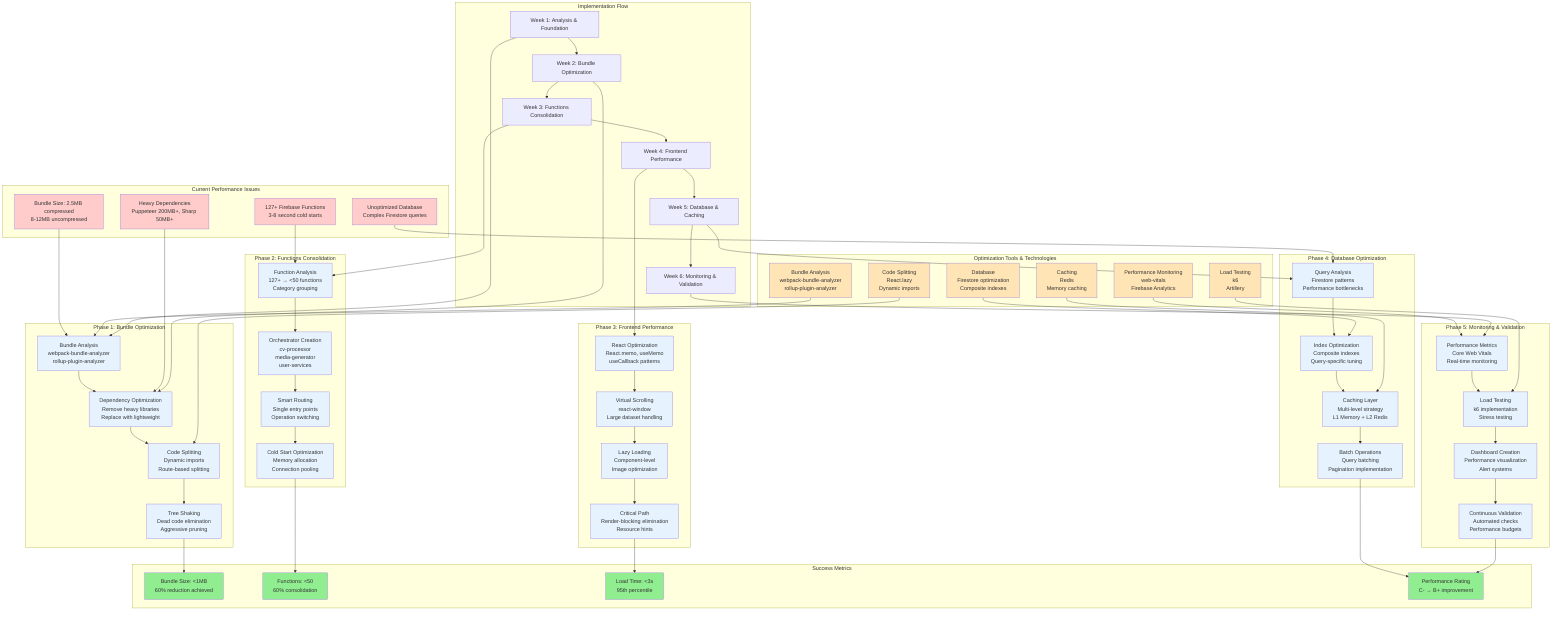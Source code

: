 graph TB
    subgraph "Current Performance Issues"
        CP1[Bundle Size: 2.5MB compressed<br/>8-12MB uncompressed]
        CP2[127+ Firebase Functions<br/>3-8 second cold starts]
        CP3[Heavy Dependencies<br/>Puppeteer 200MB+, Sharp 50MB+]
        CP4[Unoptimized Database<br/>Complex Firestore queries]
    end

    subgraph "Phase 1: Bundle Optimization"
        P1A[Bundle Analysis<br/>webpack-bundle-analyzer<br/>rollup-plugin-analyzer]
        P1B[Dependency Optimization<br/>Remove heavy libraries<br/>Replace with lightweight]
        P1C[Code Splitting<br/>Dynamic imports<br/>Route-based splitting]
        P1D[Tree Shaking<br/>Dead code elimination<br/>Aggressive pruning]
        
        P1A --> P1B
        P1B --> P1C
        P1C --> P1D
    end

    subgraph "Phase 2: Functions Consolidation"
        P2A[Function Analysis<br/>127+ → <50 functions<br/>Category grouping]
        P2B[Orchestrator Creation<br/>cv-processor<br/>media-generator<br/>user-services]
        P2C[Smart Routing<br/>Single entry points<br/>Operation switching]
        P2D[Cold Start Optimization<br/>Memory allocation<br/>Connection pooling]
        
        P2A --> P2B
        P2B --> P2C
        P2C --> P2D
    end

    subgraph "Phase 3: Frontend Performance"
        P3A[React Optimization<br/>React.memo, useMemo<br/>useCallback patterns]
        P3B[Virtual Scrolling<br/>react-window<br/>Large dataset handling]
        P3C[Lazy Loading<br/>Component-level<br/>Image optimization]
        P3D[Critical Path<br/>Render-blocking elimination<br/>Resource hints]
        
        P3A --> P3B
        P3B --> P3C
        P3C --> P3D
    end

    subgraph "Phase 4: Database Optimization"
        P4A[Query Analysis<br/>Firestore patterns<br/>Performance bottlenecks]
        P4B[Index Optimization<br/>Composite indexes<br/>Query-specific tuning]
        P4C[Caching Layer<br/>Multi-level strategy<br/>L1 Memory + L2 Redis]
        P4D[Batch Operations<br/>Query batching<br/>Pagination implementation]
        
        P4A --> P4B
        P4B --> P4C
        P4C --> P4D
    end

    subgraph "Phase 5: Monitoring & Validation"
        P5A[Performance Metrics<br/>Core Web Vitals<br/>Real-time monitoring]
        P5B[Load Testing<br/>k6 implementation<br/>Stress testing]
        P5C[Dashboard Creation<br/>Performance visualization<br/>Alert systems]
        P5D[Continuous Validation<br/>Automated checks<br/>Performance budgets]
        
        P5A --> P5B
        P5B --> P5C
        P5C --> P5D
    end

    subgraph "Success Metrics"
        SM1[Bundle Size: <1MB<br/>60% reduction achieved]
        SM2[Functions: <50<br/>60% consolidation]
        SM3[Load Time: <3s<br/>95th percentile]
        SM4[Performance Rating<br/>C- → B+ improvement]
    end

    subgraph "Optimization Tools & Technologies"
        T1[Bundle Analysis<br/>webpack-bundle-analyzer<br/>rollup-plugin-analyzer]
        T2[Code Splitting<br/>React.lazy<br/>Dynamic imports]
        T3[Performance Monitoring<br/>web-vitals<br/>Firebase Analytics]
        T4[Caching<br/>Redis<br/>Memory caching]
        T5[Load Testing<br/>k6<br/>Artillery]
        T6[Database<br/>Firestore optimization<br/>Composite indexes]
    end

    subgraph "Implementation Flow"
        IF1[Week 1: Analysis & Foundation]
        IF2[Week 2: Bundle Optimization]
        IF3[Week 3: Functions Consolidation]
        IF4[Week 4: Frontend Performance]
        IF5[Week 5: Database & Caching]
        IF6[Week 6: Monitoring & Validation]
        
        IF1 --> IF2
        IF2 --> IF3
        IF3 --> IF4
        IF4 --> IF5
        IF5 --> IF6
    end

    %% Connections between phases
    CP1 --> P1A
    CP2 --> P2A
    CP3 --> P1B
    CP4 --> P4A

    P1D --> SM1
    P2D --> SM2
    P3D --> SM3
    P4D --> SM4
    P5D --> SM4

    %% Tool connections
    T1 --> P1A
    T2 --> P1C
    T3 --> P5A
    T4 --> P4C
    T5 --> P5B
    T6 --> P4B

    %% Timeline connections
    IF1 --> P1A
    IF2 --> P1B
    IF3 --> P2A
    IF4 --> P3A
    IF5 --> P4A
    IF6 --> P5A

    classDef problem fill:#ffcccb
    classDef phase fill:#e6f3ff
    classDef success fill:#90EE90
    classDef tool fill:#FFE4B5

    class CP1,CP2,CP3,CP4 problem
    class P1A,P1B,P1C,P1D,P2A,P2B,P2C,P2D,P3A,P3B,P3C,P3D,P4A,P4B,P4C,P4D,P5A,P5B,P5C,P5D phase
    class SM1,SM2,SM3,SM4 success
    class T1,T2,T3,T4,T5,T6 tool
